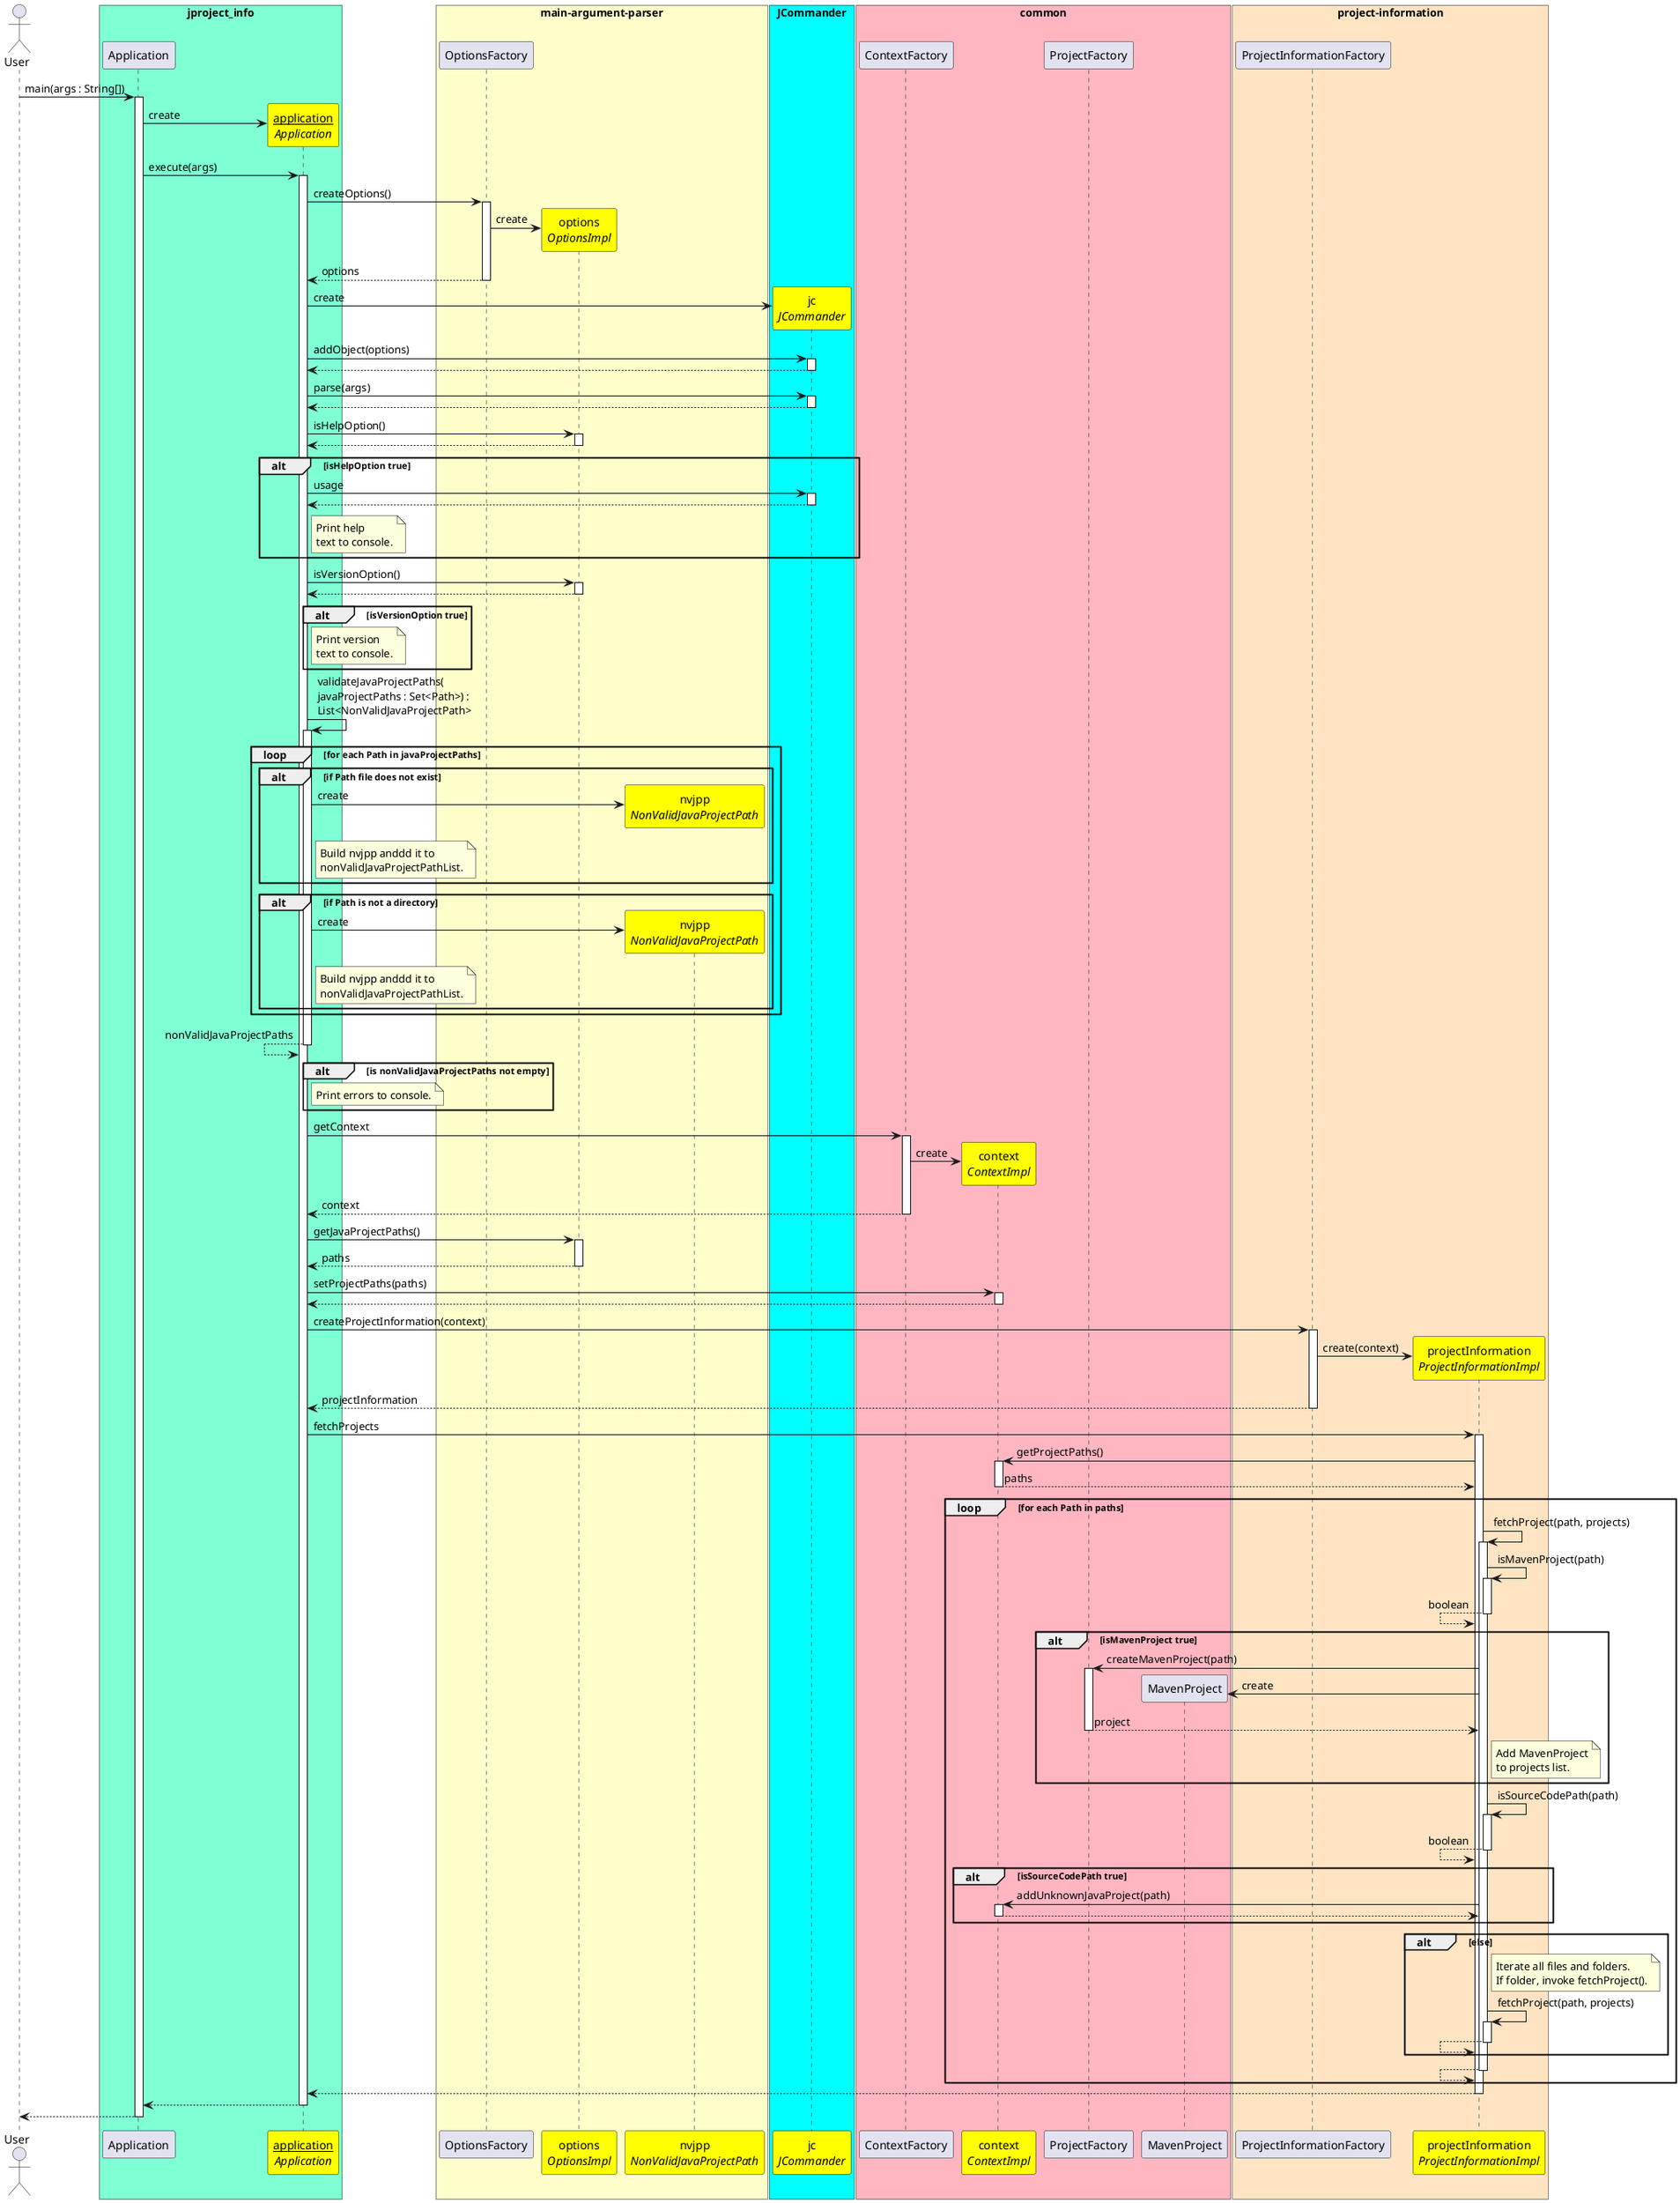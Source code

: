 @startuml
autoactivate on

actor User
participant "__application__\n//Application//" as Application1 #Yellow
participant "options\n//OptionsImpl//" as OptionsImpl1 #Yellow
participant "jc\n//JCommander//" as JCommander1 #Yellow
participant "nvjpp\n//NonValidJavaProjectPath//" as NonValidJavaProjectPath1 #Yellow
participant "context\n//ContextImpl//" as ContextImpl1 #Yellow
participant "projectInformation\n//ProjectInformationImpl//" as ProjectInformationImpl1 #Yellow

box "jproject_info" #Aquamarine
participant Application
participant Application1
end box

box "main-argument-parser" #Business
participant OptionsFactory
participant OptionsImpl1
participant NonValidJavaProjectPath1
end box

box "JCommander" #Cyan
participant JCommander1
end box

box "common" #LightPink
participant ContextFactory
participant ContextImpl1
participant ProjectFactory
participant MavenProject
end box

box "project-information" #Bisque
participant ProjectInformationFactory
participant ProjectInformationImpl1
end box

User -> Application : main(args : String[])

Application -> Application1 ** : create
Application -> Application1 : execute(args)

Application1 -> OptionsFactory : createOptions()
OptionsFactory -> OptionsImpl1 ** : create
Application1 <-- OptionsFactory : options

Application1 -> JCommander1 ** : create
Application1 -> JCommander1 : addObject(options)
Application1 <-- JCommander1

' Parse command line argumets
Application1 -> JCommander1 : parse(args)
Application1 <-- JCommander1

' Is help of version options ivoked?
Application1 -> OptionsImpl1 : isHelpOption()
Application1 <-- OptionsImpl1

alt isHelpOption true

    Application1 -> JCommander1 : usage
    Application1 <-- JCommander1

    note right of Application1: Print help\ntext to console.

end

Application1 -> OptionsImpl1 : isVersionOption()
Application1 <-- OptionsImpl1

alt isVersionOption true
    note right of Application1: Print version\ntext to console.
end

' Business logic
Application1 -> Application1 : validateJavaProjectPaths(\njavaProjectPaths : Set<Path>) : \nList<NonValidJavaProjectPath>

    loop for each Path in javaProjectPaths
        alt if Path file does not exist
            Application1 -> NonValidJavaProjectPath1 ** : create

            note right of Application1: Build nvjpp and\add it to\nnonValidJavaProjectPathList.
        end

        alt if Path is not a directory
            Application1 -> NonValidJavaProjectPath1 ** : create

            note right of Application1: Build nvjpp and\add it to\nnonValidJavaProjectPathList.
        end
    end

Application1 <-- Application1 : nonValidJavaProjectPaths

alt is nonValidJavaProjectPaths not empty
    note right of Application1: Print errors to console.
end

Application1 -> ContextFactory : getContext
ContextFactory -> ContextImpl1 ** : create
Application1 <-- ContextFactory : context

Application1 -> OptionsImpl1 : getJavaProjectPaths()
Application1 <-- OptionsImpl1 : paths

Application1 -> ContextImpl1 : setProjectPaths(paths)
Application1 <-- ContextImpl1

Application1 -> ProjectInformationFactory : createProjectInformation(context)
ProjectInformationFactory -> ProjectInformationImpl1 ** : create(context)
Application1 <-- ProjectInformationFactory : projectInformation

' Fetch Projects
Application1 -> ProjectInformationImpl1 : fetchProjects
ProjectInformationImpl1 -> ContextImpl1 : getProjectPaths()
ProjectInformationImpl1 <-- ContextImpl1 : paths

loop for each Path in paths
    ProjectInformationImpl1 -> ProjectInformationImpl1 : fetchProject(path, projects)

        ProjectInformationImpl1 -> ProjectInformationImpl1 : isMavenProject(path)
        ProjectInformationImpl1 <-- ProjectInformationImpl1 : boolean

        alt isMavenProject true
            ProjectInformationImpl1 -> ProjectFactory : createMavenProject(path)
            ProjectInformationImpl1 -> MavenProject ** : create
            ProjectInformationImpl1 <-- ProjectFactory : project

            note right of ProjectInformationImpl1: Add MavenProject\nto projects list.
        end

        ProjectInformationImpl1 -> ProjectInformationImpl1 : isSourceCodePath(path)
        ProjectInformationImpl1 <-- ProjectInformationImpl1 : boolean

        alt isSourceCodePath true
            ProjectInformationImpl1 -> ContextImpl1 : addUnknownJavaProject(path)
            ProjectInformationImpl1 <-- ContextImpl1
        end

        alt else
            note right of ProjectInformationImpl1: Iterate all files and folders.\nIf folder, invoke fetchProject().
            ProjectInformationImpl1 -> ProjectInformationImpl1 : fetchProject(path, projects)
            ProjectInformationImpl1 <-- ProjectInformationImpl1
        end
        

    ProjectInformationImpl1 <-- ProjectInformationImpl1
end

Application1 <-- ProjectInformationImpl1
' End of Fetch Project


Application <-- Application1

User <-- Application
@enduml